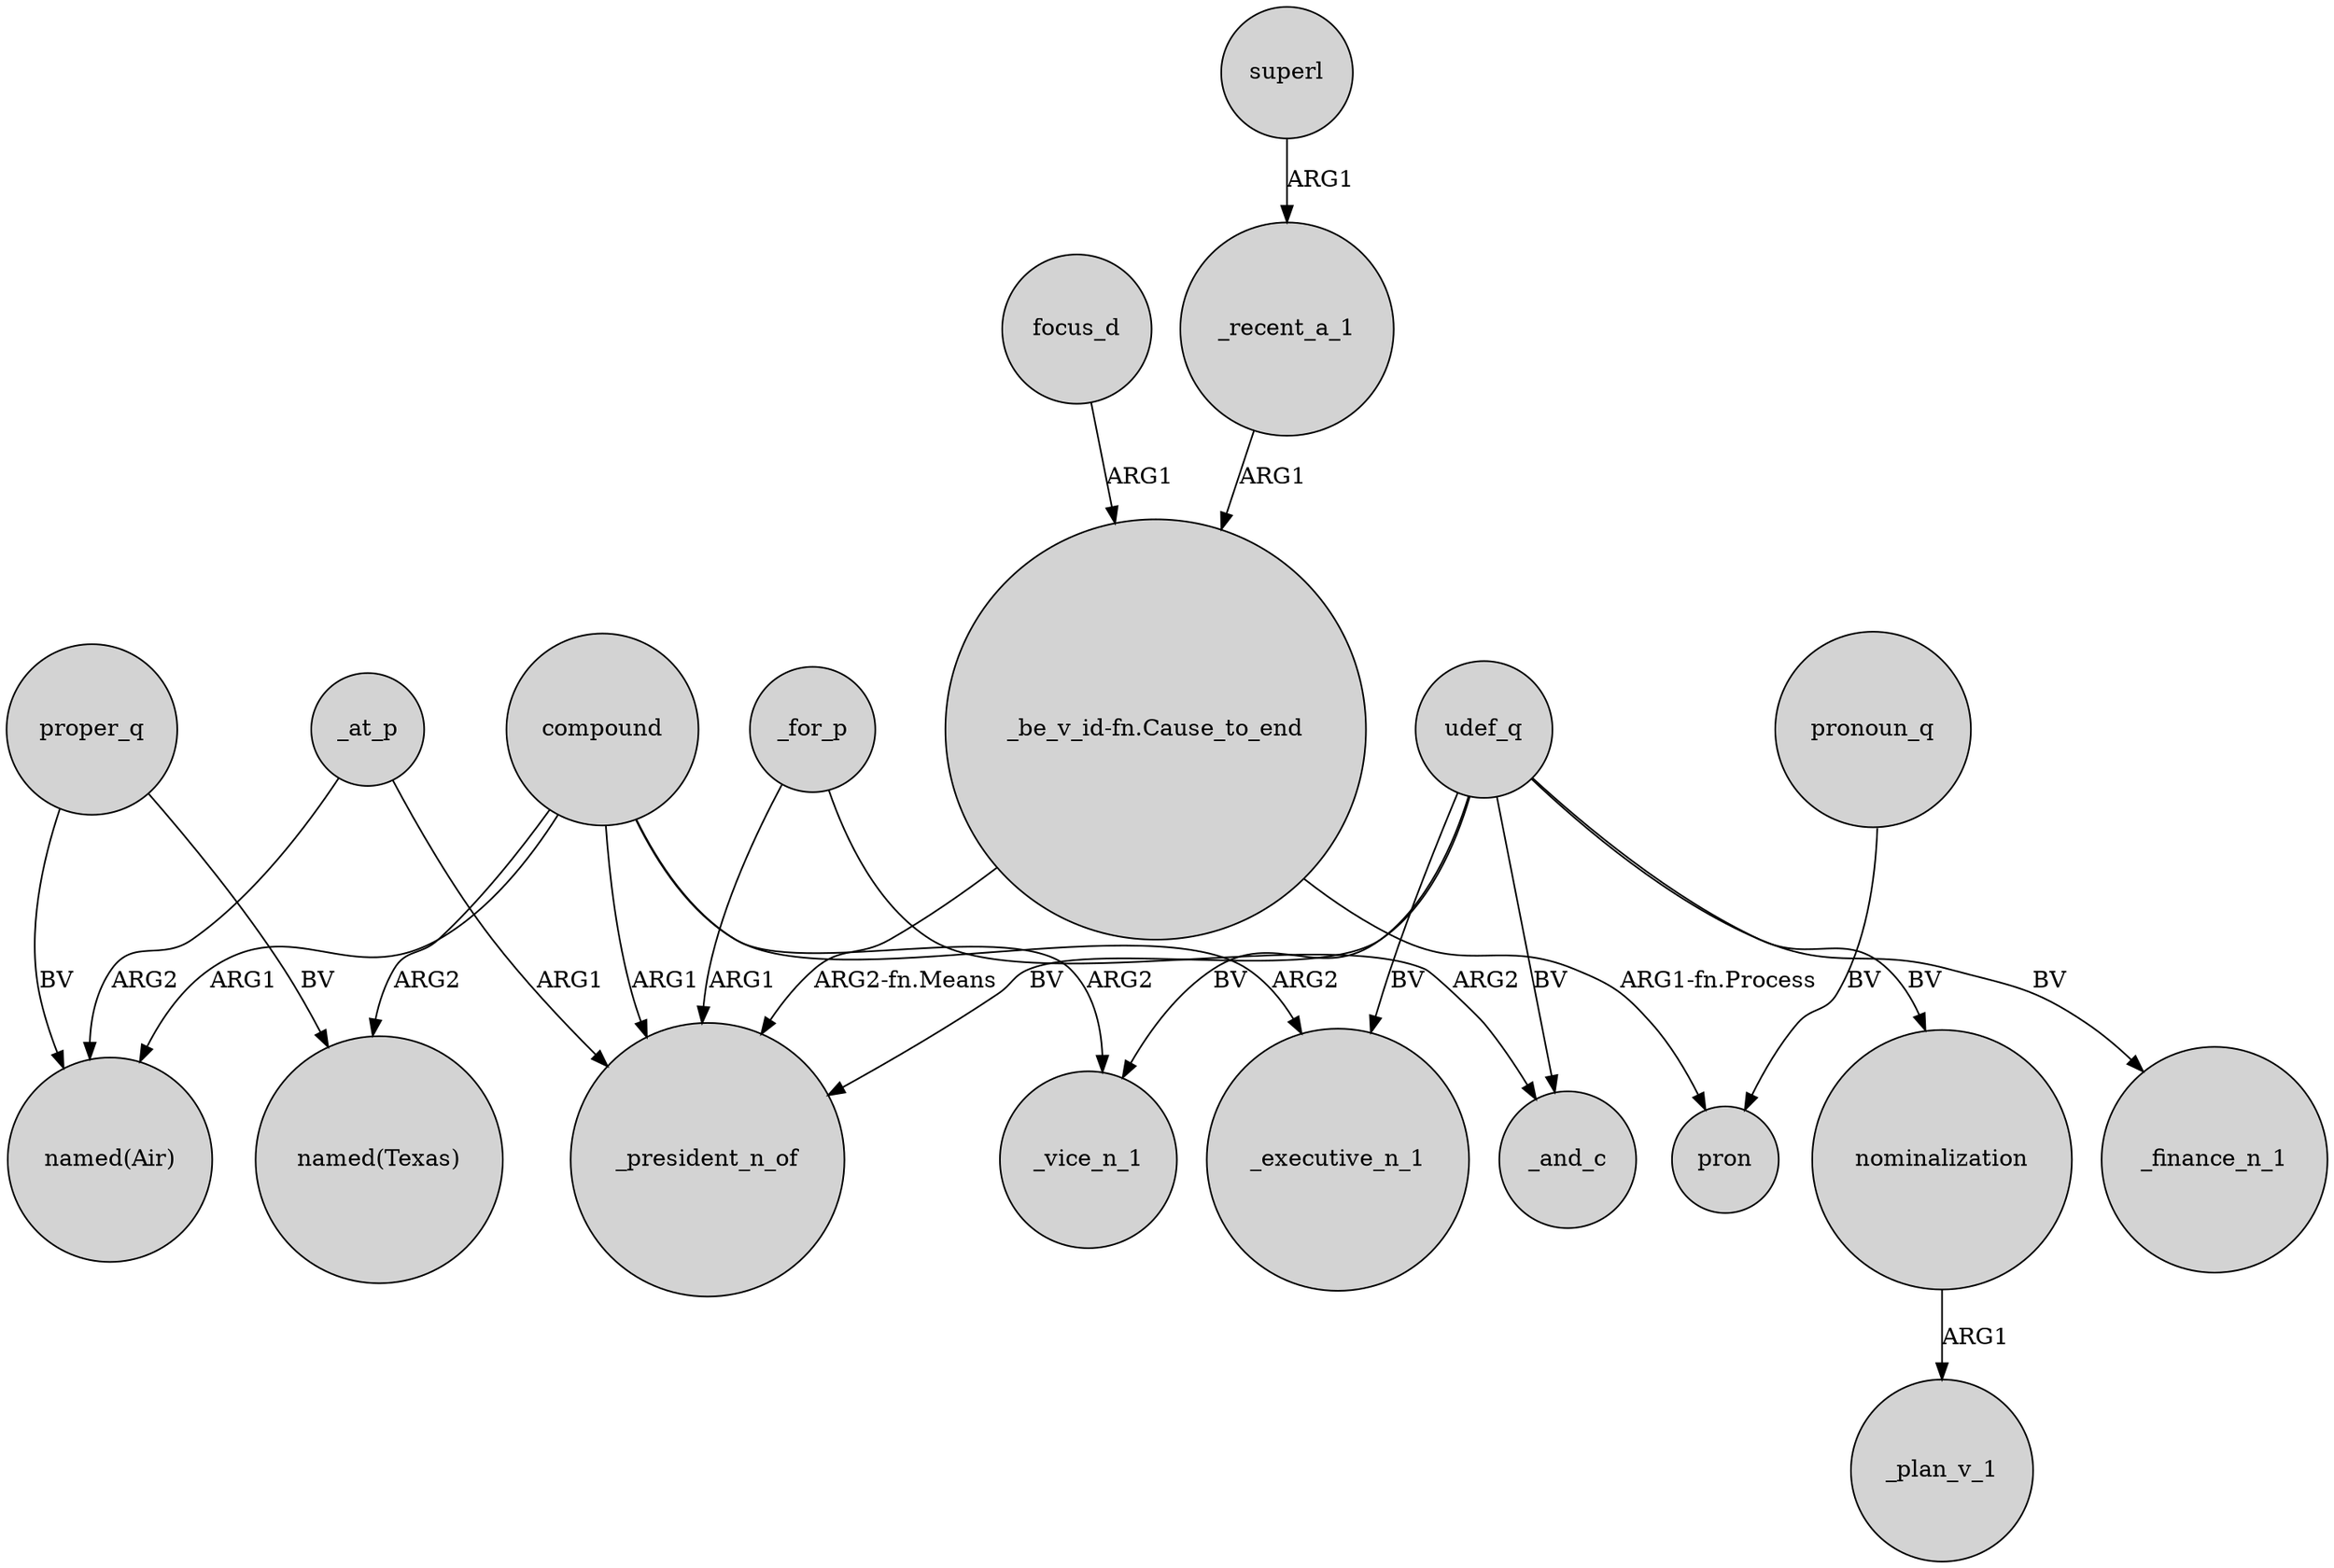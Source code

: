 digraph {
	node [shape=circle style=filled]
	proper_q -> "named(Texas)" [label=BV]
	focus_d -> "_be_v_id-fn.Cause_to_end" [label=ARG1]
	compound -> "named(Air)" [label=ARG1]
	udef_q -> _finance_n_1 [label=BV]
	_recent_a_1 -> "_be_v_id-fn.Cause_to_end" [label=ARG1]
	udef_q -> nominalization [label=BV]
	compound -> "named(Texas)" [label=ARG2]
	proper_q -> "named(Air)" [label=BV]
	nominalization -> _plan_v_1 [label=ARG1]
	udef_q -> _and_c [label=BV]
	pronoun_q -> pron [label=BV]
	"_be_v_id-fn.Cause_to_end" -> pron [label="ARG1-fn.Process"]
	udef_q -> _executive_n_1 [label=BV]
	udef_q -> _vice_n_1 [label=BV]
	compound -> _vice_n_1 [label=ARG2]
	_for_p -> _president_n_of [label=ARG1]
	superl -> _recent_a_1 [label=ARG1]
	compound -> _president_n_of [label=ARG1]
	"_be_v_id-fn.Cause_to_end" -> _president_n_of [label="ARG2-fn.Means"]
	_at_p -> _president_n_of [label=ARG1]
	_at_p -> "named(Air)" [label=ARG2]
	udef_q -> _president_n_of [label=BV]
	compound -> _executive_n_1 [label=ARG2]
	_for_p -> _and_c [label=ARG2]
}
